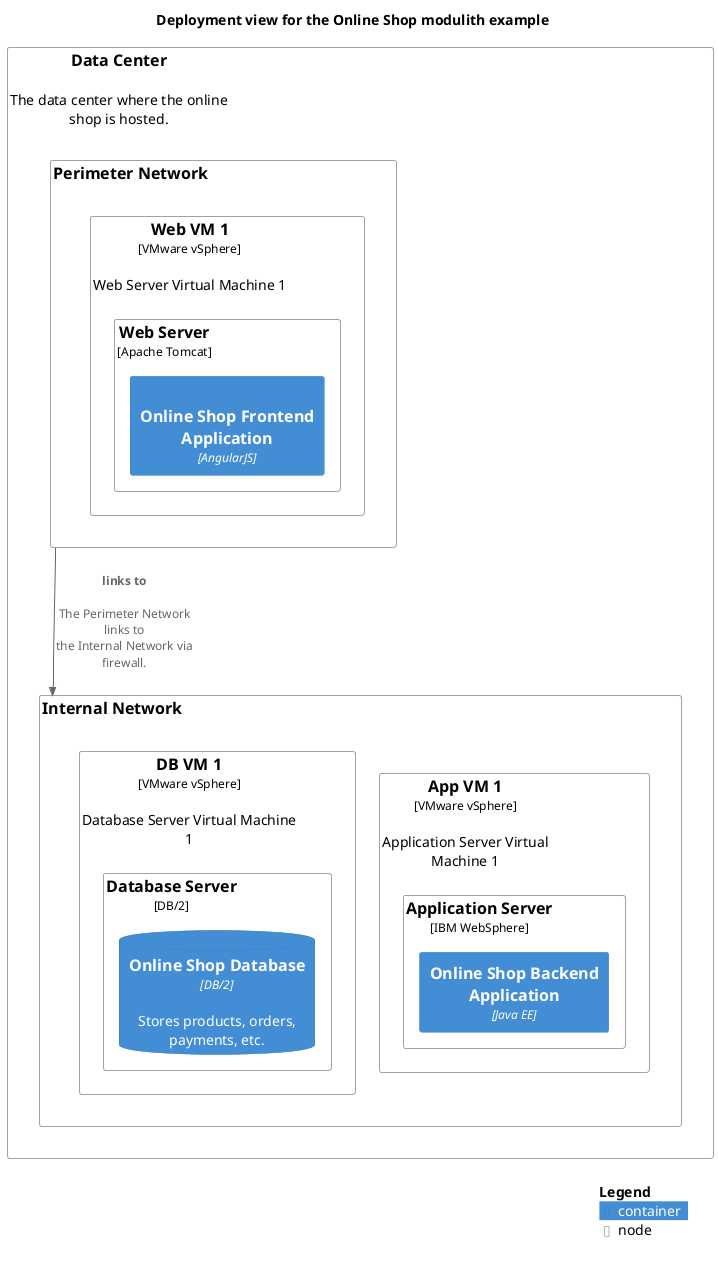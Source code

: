 @startuml deployment-view
!include <C4/C4_Deployment.puml>
!include <awslib14/AWSCommon>
!include <awslib14/AWSC4Integration>
!include <azure/AzureCommon>
!include <azure/AzureC4Integration>
!include <tupadr3/common>







title Deployment view for the Online Shop modulith example
Node(softwareDevelopment_architecture_example_modulith_dataCenter, "Data Center", $descr="The data center where the online shop is hosted.") {
  Node(softwareDevelopment_architecture_example_modulith_internalNetwork, "Internal Network") {
    Node(softwareDevelopment_architecture_example_modulith_appVm1, "App VM 1", $descr="Application Server Virtual Machine 1", $type="VMware vSphere") {
      Node(softwareDevelopment_architecture_example_modulith_applicationServer, "Application Server", $type="IBM WebSphere") {
        Container(softwareDevelopment_architecture_example_modulith_onlineShopBackend, "Online Shop Backend Application", $techn="Java EE")
      }
    }
    Node(softwareDevelopment_architecture_example_modulith_dbVm1, "DB VM 1", $descr="Database Server Virtual Machine 1", $type="VMware vSphere") {
      Node(softwareDevelopment_architecture_example_modulith_dbServer, "Database Server", $type="DB/2") {
        ContainerDb(softwareDevelopment_architecture_example_modulith_onlineShopDb, "Online Shop Database", $descr="Stores products, orders, payments, etc.", $techn="DB/2")
      }
    }
  }
  Node(softwareDevelopment_architecture_example_modulith_perimeterNetwork, "Perimeter Network") {
    Node(softwareDevelopment_architecture_example_modulith_webVm1, "Web VM 1", $descr="Web Server Virtual Machine 1", $type="VMware vSphere") {
      Node(softwareDevelopment_architecture_example_modulith_webServer, "Web Server", $type="Apache Tomcat") {
        Container(softwareDevelopment_architecture_example_modulith_onlineShopFrontend, "Online Shop Frontend Application", $techn="AngularJS", $sprite="angularjs")
      }
    }
  }
}
Rel(softwareDevelopment_architecture_example_modulith_perimeterNetwork, softwareDevelopment_architecture_example_modulith_internalNetwork, "links to", $descr="The Perimeter Network links to the Internal Network via firewall.")
SHOW_LEGEND()
@enduml
